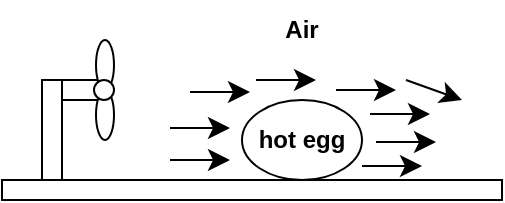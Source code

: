 <mxfile version="26.2.8">
  <diagram id="isJ9_etKxryIBF6rrnlm" name="Page-2">
    <mxGraphModel dx="876" dy="575" grid="1" gridSize="10" guides="1" tooltips="1" connect="1" arrows="1" fold="1" page="1" pageScale="1" pageWidth="827" pageHeight="1169" math="0" shadow="0">
      <root>
        <mxCell id="0" />
        <mxCell id="1" parent="0" />
        <mxCell id="nAfD6s4qFtVshBjyx8mS-2" value="hot egg" style="ellipse;whiteSpace=wrap;html=1;fontStyle=1" parent="1" vertex="1">
          <mxGeometry x="630" y="280" width="60" height="40" as="geometry" />
        </mxCell>
        <mxCell id="nAfD6s4qFtVshBjyx8mS-3" value="" style="rounded=0;whiteSpace=wrap;html=1;" parent="1" vertex="1">
          <mxGeometry x="510" y="320" width="250" height="10" as="geometry" />
        </mxCell>
        <mxCell id="nAfD6s4qFtVshBjyx8mS-4" value="Air" style="text;html=1;align=center;verticalAlign=middle;whiteSpace=wrap;rounded=0;fontStyle=1" parent="1" vertex="1">
          <mxGeometry x="630" y="230" width="60" height="30" as="geometry" />
        </mxCell>
        <mxCell id="tHAMeXkoA72G0ttEtpWt-1" value="" style="rounded=0;whiteSpace=wrap;html=1;" parent="1" vertex="1">
          <mxGeometry x="530" y="270" width="10" height="50" as="geometry" />
        </mxCell>
        <mxCell id="tHAMeXkoA72G0ttEtpWt-2" value="" style="rounded=0;whiteSpace=wrap;html=1;" parent="1" vertex="1">
          <mxGeometry x="540" y="270" width="20" height="10" as="geometry" />
        </mxCell>
        <mxCell id="tHAMeXkoA72G0ttEtpWt-6" value="" style="ellipse;whiteSpace=wrap;html=1;" parent="1" vertex="1">
          <mxGeometry x="557" y="275" width="9" height="25" as="geometry" />
        </mxCell>
        <mxCell id="tHAMeXkoA72G0ttEtpWt-7" value="" style="ellipse;whiteSpace=wrap;html=1;" parent="1" vertex="1">
          <mxGeometry x="557" y="250" width="9" height="25" as="geometry" />
        </mxCell>
        <mxCell id="tHAMeXkoA72G0ttEtpWt-8" value="" style="ellipse;whiteSpace=wrap;html=1;aspect=fixed;" parent="1" vertex="1">
          <mxGeometry x="556" y="270" width="10" height="10" as="geometry" />
        </mxCell>
        <mxCell id="tHAMeXkoA72G0ttEtpWt-16" value="" style="endArrow=classic;html=1;rounded=0;fontSize=12;startSize=8;endSize=8;curved=1;" parent="1" edge="1">
          <mxGeometry width="50" height="50" relative="1" as="geometry">
            <mxPoint x="594" y="310" as="sourcePoint" />
            <mxPoint x="624" y="310" as="targetPoint" />
          </mxGeometry>
        </mxCell>
        <mxCell id="tHAMeXkoA72G0ttEtpWt-17" value="" style="endArrow=classic;html=1;rounded=0;fontSize=12;startSize=8;endSize=8;curved=1;" parent="1" edge="1">
          <mxGeometry width="50" height="50" relative="1" as="geometry">
            <mxPoint x="594" y="294" as="sourcePoint" />
            <mxPoint x="624" y="294" as="targetPoint" />
          </mxGeometry>
        </mxCell>
        <mxCell id="tHAMeXkoA72G0ttEtpWt-18" value="" style="endArrow=classic;html=1;rounded=0;fontSize=12;startSize=8;endSize=8;curved=1;" parent="1" edge="1">
          <mxGeometry width="50" height="50" relative="1" as="geometry">
            <mxPoint x="604" y="276" as="sourcePoint" />
            <mxPoint x="634" y="276" as="targetPoint" />
          </mxGeometry>
        </mxCell>
        <mxCell id="tHAMeXkoA72G0ttEtpWt-19" value="" style="endArrow=classic;html=1;rounded=0;fontSize=12;startSize=8;endSize=8;curved=1;" parent="1" edge="1">
          <mxGeometry width="50" height="50" relative="1" as="geometry">
            <mxPoint x="637" y="270" as="sourcePoint" />
            <mxPoint x="667" y="270" as="targetPoint" />
          </mxGeometry>
        </mxCell>
        <mxCell id="tHAMeXkoA72G0ttEtpWt-20" value="" style="endArrow=classic;html=1;rounded=0;fontSize=12;startSize=8;endSize=8;curved=1;" parent="1" edge="1">
          <mxGeometry width="50" height="50" relative="1" as="geometry">
            <mxPoint x="677" y="275" as="sourcePoint" />
            <mxPoint x="707" y="275" as="targetPoint" />
          </mxGeometry>
        </mxCell>
        <mxCell id="tHAMeXkoA72G0ttEtpWt-21" value="" style="endArrow=classic;html=1;rounded=0;fontSize=12;startSize=8;endSize=8;curved=1;" parent="1" edge="1">
          <mxGeometry width="50" height="50" relative="1" as="geometry">
            <mxPoint x="694" y="287" as="sourcePoint" />
            <mxPoint x="724" y="287" as="targetPoint" />
          </mxGeometry>
        </mxCell>
        <mxCell id="tHAMeXkoA72G0ttEtpWt-22" value="" style="endArrow=classic;html=1;rounded=0;fontSize=12;startSize=8;endSize=8;curved=1;" parent="1" edge="1">
          <mxGeometry width="50" height="50" relative="1" as="geometry">
            <mxPoint x="697" y="301" as="sourcePoint" />
            <mxPoint x="727" y="301" as="targetPoint" />
          </mxGeometry>
        </mxCell>
        <mxCell id="tHAMeXkoA72G0ttEtpWt-23" value="" style="endArrow=classic;html=1;rounded=0;fontSize=12;startSize=8;endSize=8;curved=1;" parent="1" edge="1">
          <mxGeometry width="50" height="50" relative="1" as="geometry">
            <mxPoint x="690" y="313" as="sourcePoint" />
            <mxPoint x="720" y="313" as="targetPoint" />
          </mxGeometry>
        </mxCell>
        <mxCell id="tHAMeXkoA72G0ttEtpWt-24" value="" style="endArrow=classic;html=1;rounded=0;fontSize=12;startSize=8;endSize=8;curved=1;" parent="1" edge="1">
          <mxGeometry width="50" height="50" relative="1" as="geometry">
            <mxPoint x="712" y="270" as="sourcePoint" />
            <mxPoint x="740" y="280" as="targetPoint" />
          </mxGeometry>
        </mxCell>
      </root>
    </mxGraphModel>
  </diagram>
</mxfile>
